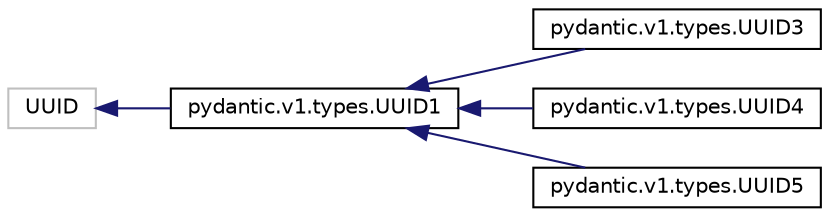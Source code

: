 digraph "Graphical Class Hierarchy"
{
 // LATEX_PDF_SIZE
  edge [fontname="Helvetica",fontsize="10",labelfontname="Helvetica",labelfontsize="10"];
  node [fontname="Helvetica",fontsize="10",shape=record];
  rankdir="LR";
  Node19127 [label="UUID",height=0.2,width=0.4,color="grey75", fillcolor="white", style="filled",tooltip=" "];
  Node19127 -> Node0 [dir="back",color="midnightblue",fontsize="10",style="solid",fontname="Helvetica"];
  Node0 [label="pydantic.v1.types.UUID1",height=0.2,width=0.4,color="black", fillcolor="white", style="filled",URL="$classpydantic_1_1v1_1_1types_1_1UUID1.html",tooltip=" "];
  Node0 -> Node1 [dir="back",color="midnightblue",fontsize="10",style="solid",fontname="Helvetica"];
  Node1 [label="pydantic.v1.types.UUID3",height=0.2,width=0.4,color="black", fillcolor="white", style="filled",URL="$classpydantic_1_1v1_1_1types_1_1UUID3.html",tooltip=" "];
  Node0 -> Node2 [dir="back",color="midnightblue",fontsize="10",style="solid",fontname="Helvetica"];
  Node2 [label="pydantic.v1.types.UUID4",height=0.2,width=0.4,color="black", fillcolor="white", style="filled",URL="$classpydantic_1_1v1_1_1types_1_1UUID4.html",tooltip=" "];
  Node0 -> Node3 [dir="back",color="midnightblue",fontsize="10",style="solid",fontname="Helvetica"];
  Node3 [label="pydantic.v1.types.UUID5",height=0.2,width=0.4,color="black", fillcolor="white", style="filled",URL="$classpydantic_1_1v1_1_1types_1_1UUID5.html",tooltip=" "];
}
